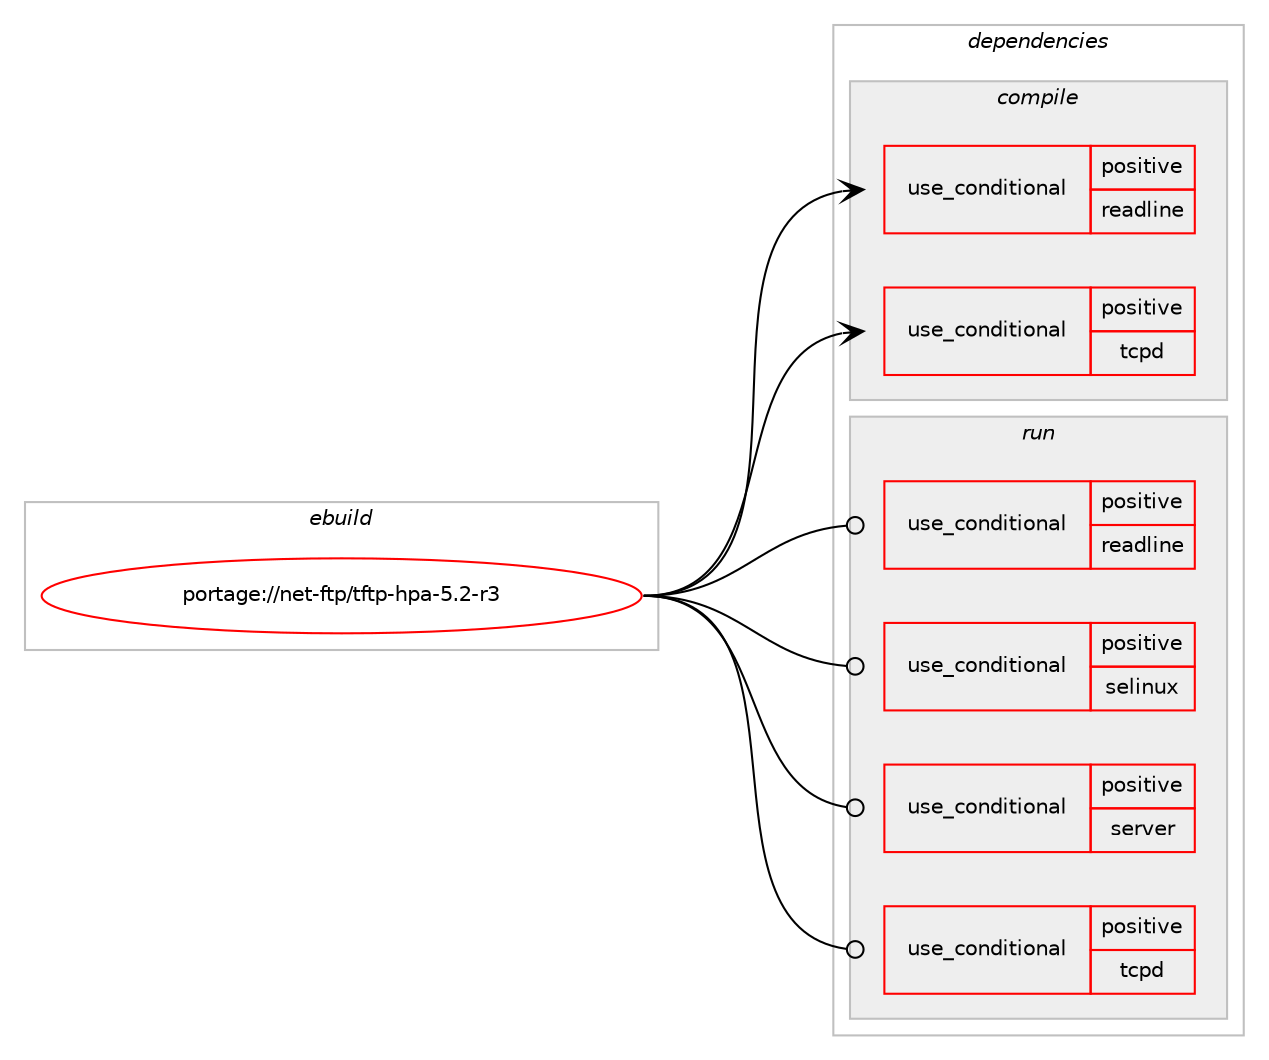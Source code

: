 digraph prolog {

# *************
# Graph options
# *************

newrank=true;
concentrate=true;
compound=true;
graph [rankdir=LR,fontname=Helvetica,fontsize=10,ranksep=1.5];#, ranksep=2.5, nodesep=0.2];
edge  [arrowhead=vee];
node  [fontname=Helvetica,fontsize=10];

# **********
# The ebuild
# **********

subgraph cluster_leftcol {
color=gray;
rank=same;
label=<<i>ebuild</i>>;
id [label="portage://net-ftp/tftp-hpa-5.2-r3", color=red, width=4, href="../net-ftp/tftp-hpa-5.2-r3.svg"];
}

# ****************
# The dependencies
# ****************

subgraph cluster_midcol {
color=gray;
label=<<i>dependencies</i>>;
subgraph cluster_compile {
fillcolor="#eeeeee";
style=filled;
label=<<i>compile</i>>;
subgraph cond88810 {
dependency178966 [label=<<TABLE BORDER="0" CELLBORDER="1" CELLSPACING="0" CELLPADDING="4"><TR><TD ROWSPAN="3" CELLPADDING="10">use_conditional</TD></TR><TR><TD>positive</TD></TR><TR><TD>readline</TD></TR></TABLE>>, shape=none, color=red];
# *** BEGIN UNKNOWN DEPENDENCY TYPE (TODO) ***
# dependency178966 -> package_dependency(portage://net-ftp/tftp-hpa-5.2-r3,install,no,sys-libs,readline,none,[,,],[slot(0),equal],[])
# *** END UNKNOWN DEPENDENCY TYPE (TODO) ***

}
id:e -> dependency178966:w [weight=20,style="solid",arrowhead="vee"];
subgraph cond88811 {
dependency178967 [label=<<TABLE BORDER="0" CELLBORDER="1" CELLSPACING="0" CELLPADDING="4"><TR><TD ROWSPAN="3" CELLPADDING="10">use_conditional</TD></TR><TR><TD>positive</TD></TR><TR><TD>tcpd</TD></TR></TABLE>>, shape=none, color=red];
# *** BEGIN UNKNOWN DEPENDENCY TYPE (TODO) ***
# dependency178967 -> package_dependency(portage://net-ftp/tftp-hpa-5.2-r3,install,no,sys-apps,tcp-wrappers,none,[,,],[],[])
# *** END UNKNOWN DEPENDENCY TYPE (TODO) ***

}
id:e -> dependency178967:w [weight=20,style="solid",arrowhead="vee"];
}
subgraph cluster_compileandrun {
fillcolor="#eeeeee";
style=filled;
label=<<i>compile and run</i>>;
}
subgraph cluster_run {
fillcolor="#eeeeee";
style=filled;
label=<<i>run</i>>;
subgraph cond88812 {
dependency178968 [label=<<TABLE BORDER="0" CELLBORDER="1" CELLSPACING="0" CELLPADDING="4"><TR><TD ROWSPAN="3" CELLPADDING="10">use_conditional</TD></TR><TR><TD>positive</TD></TR><TR><TD>readline</TD></TR></TABLE>>, shape=none, color=red];
# *** BEGIN UNKNOWN DEPENDENCY TYPE (TODO) ***
# dependency178968 -> package_dependency(portage://net-ftp/tftp-hpa-5.2-r3,run,no,sys-libs,readline,none,[,,],[slot(0),equal],[])
# *** END UNKNOWN DEPENDENCY TYPE (TODO) ***

}
id:e -> dependency178968:w [weight=20,style="solid",arrowhead="odot"];
subgraph cond88813 {
dependency178969 [label=<<TABLE BORDER="0" CELLBORDER="1" CELLSPACING="0" CELLPADDING="4"><TR><TD ROWSPAN="3" CELLPADDING="10">use_conditional</TD></TR><TR><TD>positive</TD></TR><TR><TD>selinux</TD></TR></TABLE>>, shape=none, color=red];
# *** BEGIN UNKNOWN DEPENDENCY TYPE (TODO) ***
# dependency178969 -> package_dependency(portage://net-ftp/tftp-hpa-5.2-r3,run,no,sec-policy,selinux-tftp,none,[,,],[],[])
# *** END UNKNOWN DEPENDENCY TYPE (TODO) ***

}
id:e -> dependency178969:w [weight=20,style="solid",arrowhead="odot"];
subgraph cond88814 {
dependency178970 [label=<<TABLE BORDER="0" CELLBORDER="1" CELLSPACING="0" CELLPADDING="4"><TR><TD ROWSPAN="3" CELLPADDING="10">use_conditional</TD></TR><TR><TD>positive</TD></TR><TR><TD>server</TD></TR></TABLE>>, shape=none, color=red];
# *** BEGIN UNKNOWN DEPENDENCY TYPE (TODO) ***
# dependency178970 -> package_dependency(portage://net-ftp/tftp-hpa-5.2-r3,run,weak,net-misc,iputils,none,[,,],[],[use(enable(tftpd),negative)])
# *** END UNKNOWN DEPENDENCY TYPE (TODO) ***

# *** BEGIN UNKNOWN DEPENDENCY TYPE (TODO) ***
# dependency178970 -> package_dependency(portage://net-ftp/tftp-hpa-5.2-r3,run,weak,net-ftp,uftpd,none,[,,],[],[])
# *** END UNKNOWN DEPENDENCY TYPE (TODO) ***

}
id:e -> dependency178970:w [weight=20,style="solid",arrowhead="odot"];
subgraph cond88815 {
dependency178971 [label=<<TABLE BORDER="0" CELLBORDER="1" CELLSPACING="0" CELLPADDING="4"><TR><TD ROWSPAN="3" CELLPADDING="10">use_conditional</TD></TR><TR><TD>positive</TD></TR><TR><TD>tcpd</TD></TR></TABLE>>, shape=none, color=red];
# *** BEGIN UNKNOWN DEPENDENCY TYPE (TODO) ***
# dependency178971 -> package_dependency(portage://net-ftp/tftp-hpa-5.2-r3,run,no,sys-apps,tcp-wrappers,none,[,,],[],[])
# *** END UNKNOWN DEPENDENCY TYPE (TODO) ***

}
id:e -> dependency178971:w [weight=20,style="solid",arrowhead="odot"];
# *** BEGIN UNKNOWN DEPENDENCY TYPE (TODO) ***
# id -> package_dependency(portage://net-ftp/tftp-hpa-5.2-r3,run,weak,net-ftp,atftp,none,[,,],[],[])
# *** END UNKNOWN DEPENDENCY TYPE (TODO) ***

}
}

# **************
# The candidates
# **************

subgraph cluster_choices {
rank=same;
color=gray;
label=<<i>candidates</i>>;

}

}
